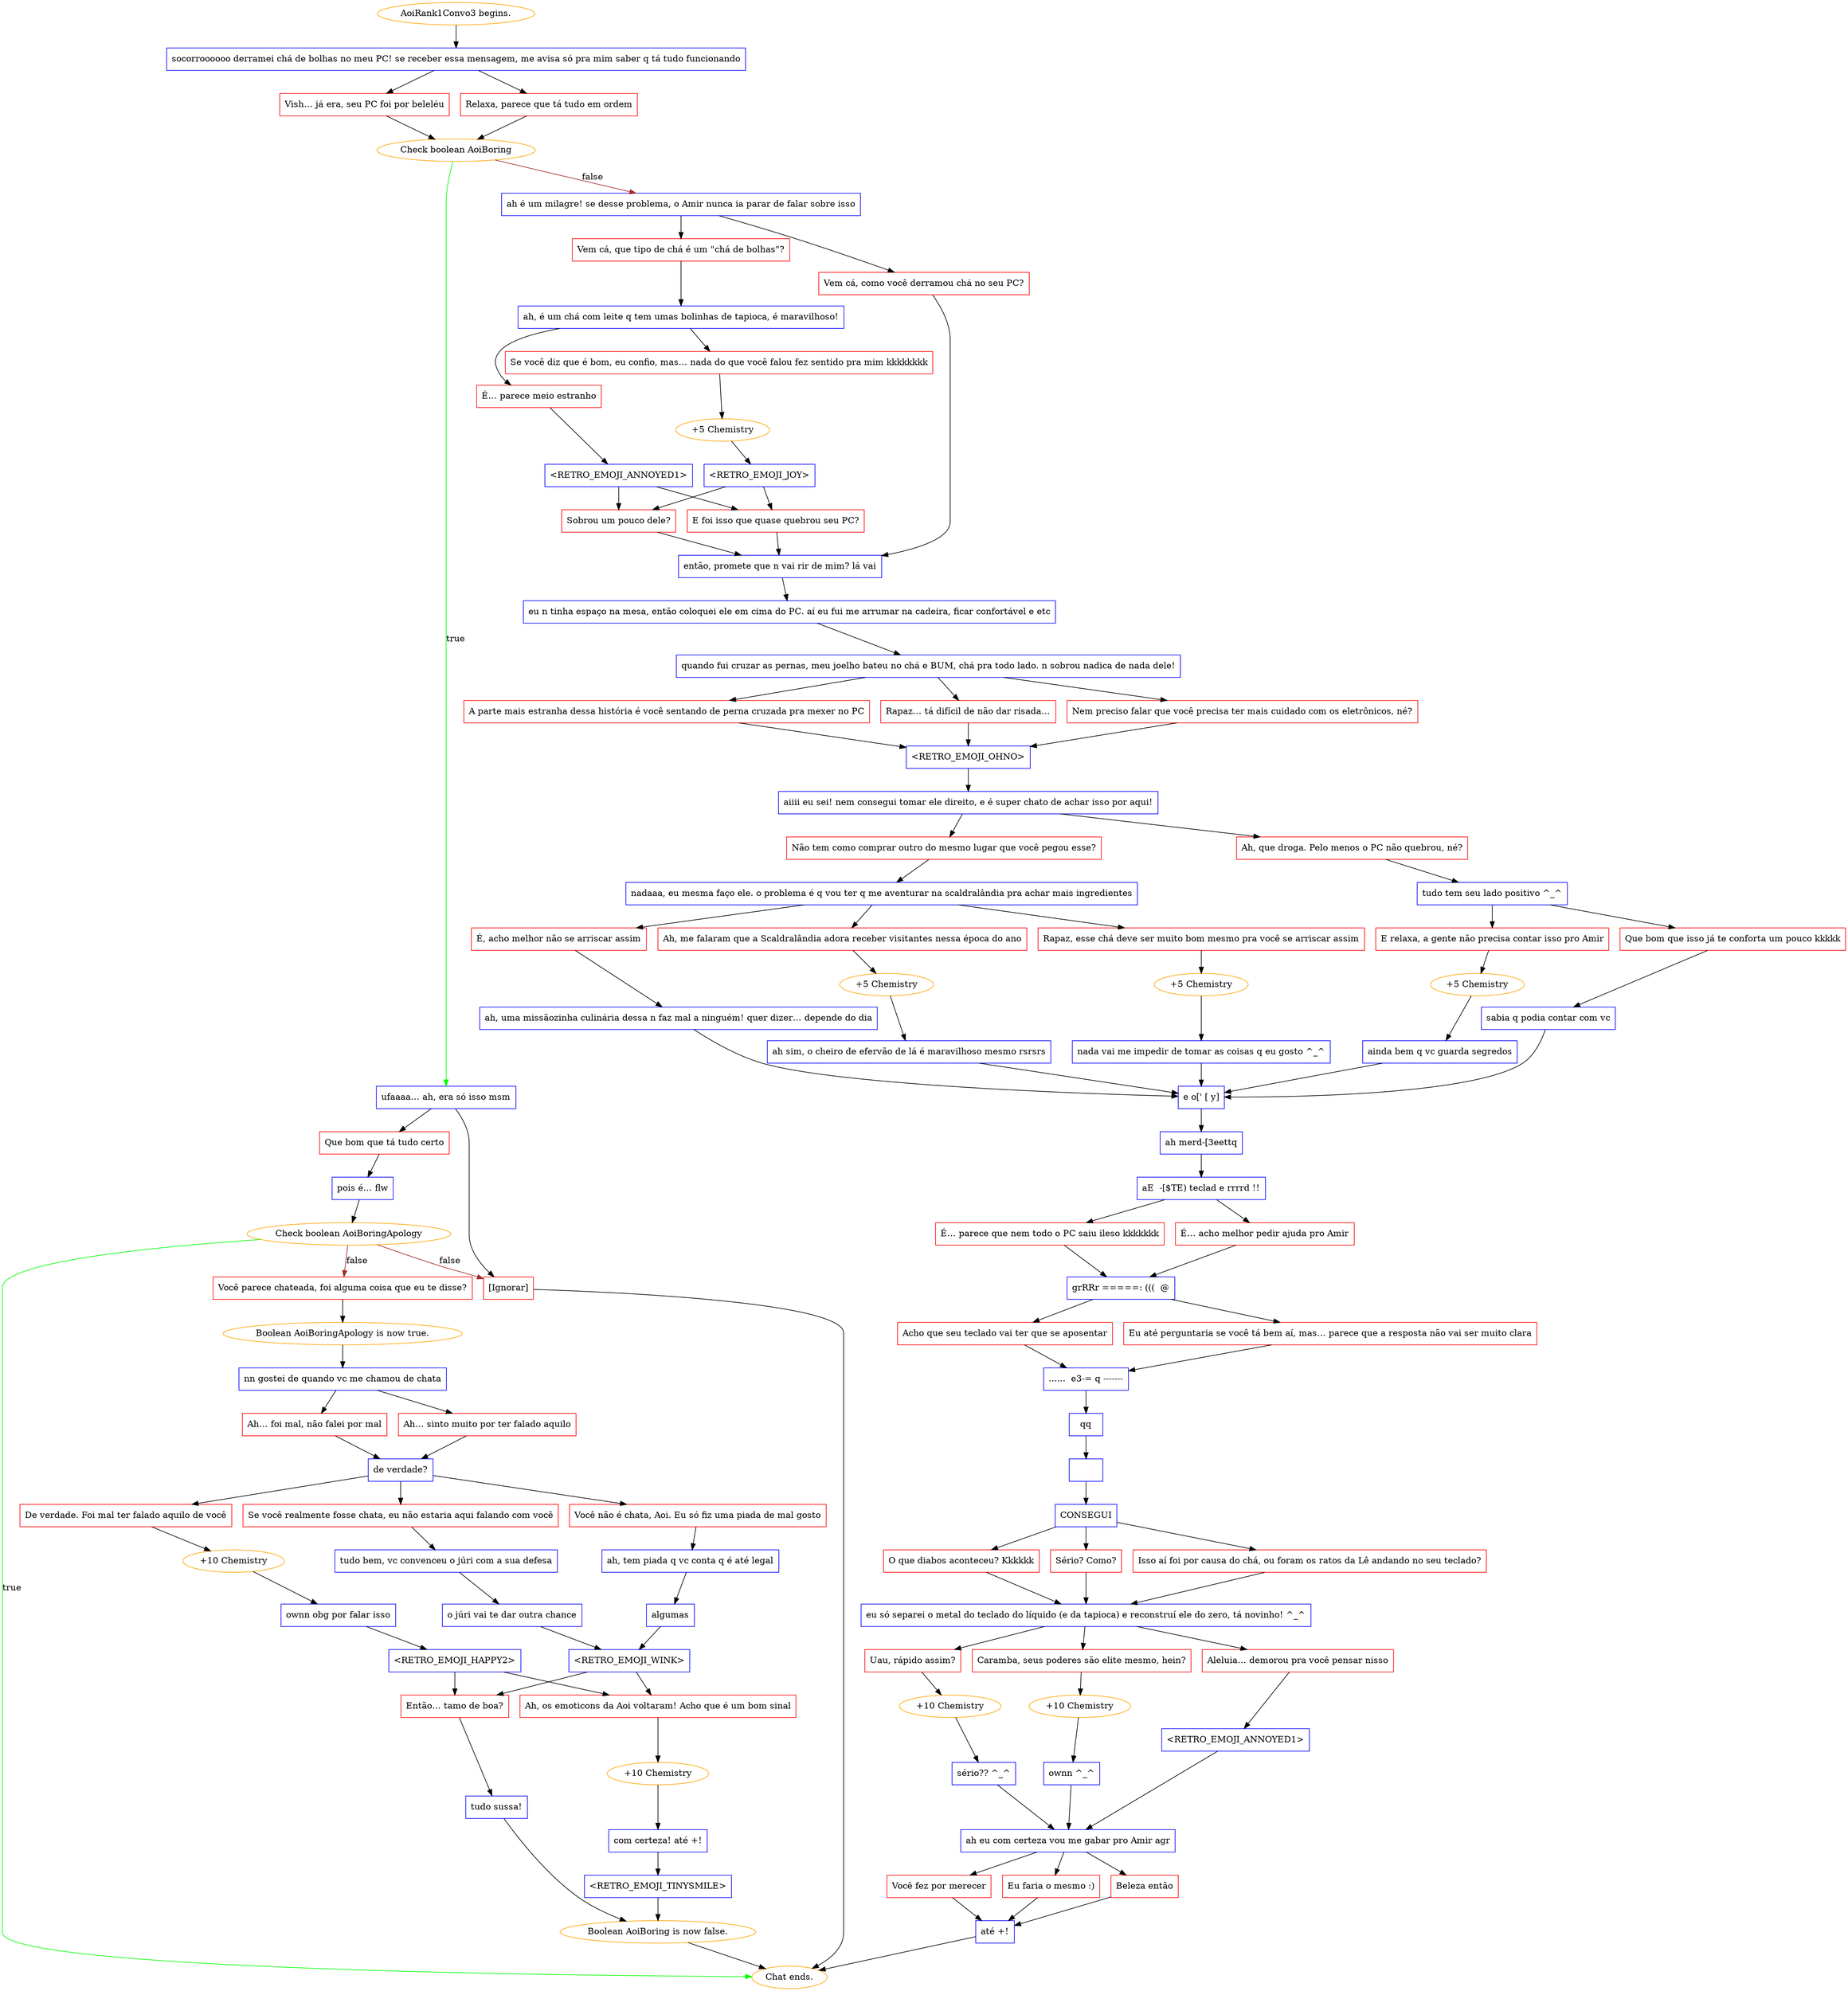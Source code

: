 digraph {
	"AoiRank1Convo3 begins." [color=orange];
		"AoiRank1Convo3 begins." -> j2952690888;
	j2952690888 [label="socorroooooo derramei chá de bolhas no meu PC! se receber essa mensagem, me avisa só pra mim saber q tá tudo funcionando",shape=box,color=blue];
		j2952690888 -> j2786786131;
		j2952690888 -> j1640411707;
	j2786786131 [label="Vish… já era, seu PC foi por beleléu",shape=box,color=red];
		j2786786131 -> j466818087;
	j1640411707 [label="Relaxa, parece que tá tudo em ordem",shape=box,color=red];
		j1640411707 -> j466818087;
	j466818087 [label="Check boolean AoiBoring",color=orange];
		j466818087 -> j3249640632 [label=true,color=green];
		j466818087 -> j2000076035 [label=false,color=brown];
	j3249640632 [label="ufaaaa… ah, era só isso msm",shape=box,color=blue];
		j3249640632 -> j2187876506;
		j3249640632 -> j1678137900;
	j2000076035 [label="ah é um milagre! se desse problema, o Amir nunca ia parar de falar sobre isso",shape=box,color=blue];
		j2000076035 -> j3934288892;
		j2000076035 -> j1840449495;
	j2187876506 [label="Que bom que tá tudo certo",shape=box,color=red];
		j2187876506 -> j392629730;
	j1678137900 [label="[Ignorar]",shape=box,color=red];
		j1678137900 -> "Chat ends.";
	j3934288892 [label="Vem cá, que tipo de chá é um \"chá de bolhas\"?",shape=box,color=red];
		j3934288892 -> j3355159155;
	j1840449495 [label="Vem cá, como você derramou chá no seu PC?",shape=box,color=red];
		j1840449495 -> j792555461;
	j392629730 [label="pois é… flw",shape=box,color=blue];
		j392629730 -> j507259823;
	"Chat ends." [color=orange];
	j3355159155 [label="ah, é um chá com leite q tem umas bolinhas de tapioca, é maravilhoso!",shape=box,color=blue];
		j3355159155 -> j3907007738;
		j3355159155 -> j3038468324;
	j792555461 [label="então, promete que n vai rir de mim? lá vai",shape=box,color=blue];
		j792555461 -> j1949595600;
	j507259823 [label="Check boolean AoiBoringApology",color=orange];
		j507259823 -> "Chat ends." [label=true,color=green];
		j507259823 -> j3127716553 [label=false,color=brown];
		j507259823 -> j1678137900 [label=false,color=brown];
	j3907007738 [label="Se você diz que é bom, eu confio, mas… nada do que você falou fez sentido pra mim kkkkkkkk",shape=box,color=red];
		j3907007738 -> j4263710504;
	j3038468324 [label="É… parece meio estranho",shape=box,color=red];
		j3038468324 -> j1262956394;
	j1949595600 [label="eu n tinha espaço na mesa, então coloquei ele em cima do PC. aí eu fui me arrumar na cadeira, ficar confortável e etc",shape=box,color=blue];
		j1949595600 -> j1469664584;
	j3127716553 [label="Você parece chateada, foi alguma coisa que eu te disse?",shape=box,color=red];
		j3127716553 -> j1118085738;
	j4263710504 [label="+5 Chemistry",color=orange];
		j4263710504 -> j697122288;
	j1262956394 [label="<RETRO_EMOJI_ANNOYED1>",shape=box,color=blue];
		j1262956394 -> j1604441373;
		j1262956394 -> j2159190551;
	j1469664584 [label="quando fui cruzar as pernas, meu joelho bateu no chá e BUM, chá pra todo lado. n sobrou nadica de nada dele!",shape=box,color=blue];
		j1469664584 -> j2489833692;
		j1469664584 -> j3692861968;
		j1469664584 -> j660099421;
	j1118085738 [label="Boolean AoiBoringApology is now true.",color=orange];
		j1118085738 -> j2264635856;
	j697122288 [label="<RETRO_EMOJI_JOY>",shape=box,color=blue];
		j697122288 -> j1604441373;
		j697122288 -> j2159190551;
	j1604441373 [label="Sobrou um pouco dele?",shape=box,color=red];
		j1604441373 -> j792555461;
	j2159190551 [label="E foi isso que quase quebrou seu PC?",shape=box,color=red];
		j2159190551 -> j792555461;
	j2489833692 [label="A parte mais estranha dessa história é você sentando de perna cruzada pra mexer no PC",shape=box,color=red];
		j2489833692 -> j3406107722;
	j3692861968 [label="Rapaz… tá difícil de não dar risada…",shape=box,color=red];
		j3692861968 -> j3406107722;
	j660099421 [label="Nem preciso falar que você precisa ter mais cuidado com os eletrônicos, né?",shape=box,color=red];
		j660099421 -> j3406107722;
	j2264635856 [label="nn gostei de quando vc me chamou de chata",shape=box,color=blue];
		j2264635856 -> j2743352965;
		j2264635856 -> j345105693;
	j3406107722 [label="<RETRO_EMOJI_OHNO>",shape=box,color=blue];
		j3406107722 -> j949489337;
	j2743352965 [label="Ah… foi mal, não falei por mal",shape=box,color=red];
		j2743352965 -> j78930638;
	j345105693 [label="Ah… sinto muito por ter falado aquilo",shape=box,color=red];
		j345105693 -> j78930638;
	j949489337 [label="aiiii eu sei! nem consegui tomar ele direito, e é super chato de achar isso por aqui!",shape=box,color=blue];
		j949489337 -> j3734025300;
		j949489337 -> j951846812;
	j78930638 [label="de verdade?",shape=box,color=blue];
		j78930638 -> j2139483519;
		j78930638 -> j593576652;
		j78930638 -> j315866205;
	j3734025300 [label="Não tem como comprar outro do mesmo lugar que você pegou esse?",shape=box,color=red];
		j3734025300 -> j3606566727;
	j951846812 [label="Ah, que droga. Pelo menos o PC não quebrou, né?",shape=box,color=red];
		j951846812 -> j2520150837;
	j2139483519 [label="De verdade. Foi mal ter falado aquilo de você",shape=box,color=red];
		j2139483519 -> j1784091362;
	j593576652 [label="Você não é chata, Aoi. Eu só fiz uma piada de mal gosto",shape=box,color=red];
		j593576652 -> j3466860375;
	j315866205 [label="Se você realmente fosse chata, eu não estaria aqui falando com você",shape=box,color=red];
		j315866205 -> j587019468;
	j3606566727 [label="nadaaa, eu mesma faço ele. o problema é q vou ter q me aventurar na scaldralândia pra achar mais ingredientes",shape=box,color=blue];
		j3606566727 -> j2587680852;
		j3606566727 -> j2167238083;
		j3606566727 -> j622258884;
	j2520150837 [label="tudo tem seu lado positivo ^_^",shape=box,color=blue];
		j2520150837 -> j1765985449;
		j2520150837 -> j2486127096;
	j1784091362 [label="+10 Chemistry",color=orange];
		j1784091362 -> j1284476102;
	j3466860375 [label="ah, tem piada q vc conta q é até legal",shape=box,color=blue];
		j3466860375 -> j3454700686;
	j587019468 [label="tudo bem, vc convenceu o júri com a sua defesa",shape=box,color=blue];
		j587019468 -> j3483783509;
	j2587680852 [label="É, acho melhor não se arriscar assim",shape=box,color=red];
		j2587680852 -> j2182128915;
	j2167238083 [label="Ah, me falaram que a Scaldralândia adora receber visitantes nessa época do ano",shape=box,color=red];
		j2167238083 -> j2156617365;
	j622258884 [label="Rapaz, esse chá deve ser muito bom mesmo pra você se arriscar assim",shape=box,color=red];
		j622258884 -> j1288788756;
	j1765985449 [label="E relaxa, a gente não precisa contar isso pro Amir",shape=box,color=red];
		j1765985449 -> j2257545308;
	j2486127096 [label="Que bom que isso já te conforta um pouco kkkkk",shape=box,color=red];
		j2486127096 -> j3442488988;
	j1284476102 [label="ownn obg por falar isso",shape=box,color=blue];
		j1284476102 -> j1744079936;
	j3454700686 [label="algumas",shape=box,color=blue];
		j3454700686 -> j3799560398;
	j3483783509 [label="o júri vai te dar outra chance",shape=box,color=blue];
		j3483783509 -> j3799560398;
	j2182128915 [label="ah, uma missãozinha culinária dessa n faz mal a ninguém! quer dizer… depende do dia",shape=box,color=blue];
		j2182128915 -> j2367462714;
	j2156617365 [label="+5 Chemistry",color=orange];
		j2156617365 -> j356309524;
	j1288788756 [label="+5 Chemistry",color=orange];
		j1288788756 -> j2282533800;
	j2257545308 [label="+5 Chemistry",color=orange];
		j2257545308 -> j1445631815;
	j3442488988 [label="sabia q podia contar com vc",shape=box,color=blue];
		j3442488988 -> j2367462714;
	j1744079936 [label="<RETRO_EMOJI_HAPPY2>",shape=box,color=blue];
		j1744079936 -> j145249622;
		j1744079936 -> j809434805;
	j3799560398 [label="<RETRO_EMOJI_WINK>",shape=box,color=blue];
		j3799560398 -> j145249622;
		j3799560398 -> j809434805;
	j2367462714 [label="e o[' [ y]",shape=box,color=blue];
		j2367462714 -> j4217598393;
	j356309524 [label="ah sim, o cheiro de efervão de lá é maravilhoso mesmo rsrsrs",shape=box,color=blue];
		j356309524 -> j2367462714;
	j2282533800 [label="nada vai me impedir de tomar as coisas q eu gosto ^_^",shape=box,color=blue];
		j2282533800 -> j2367462714;
	j1445631815 [label="ainda bem q vc guarda segredos",shape=box,color=blue];
		j1445631815 -> j2367462714;
	j145249622 [label="Então… tamo de boa?",shape=box,color=red];
		j145249622 -> j2380573165;
	j809434805 [label="Ah, os emoticons da Aoi voltaram! Acho que é um bom sinal",shape=box,color=red];
		j809434805 -> j3827913595;
	j4217598393 [label="ah merd-[3eettq",shape=box,color=blue];
		j4217598393 -> j3425038748;
	j2380573165 [label="tudo sussa!",shape=box,color=blue];
		j2380573165 -> j2581611291;
	j3827913595 [label="+10 Chemistry",color=orange];
		j3827913595 -> j1877751008;
	j3425038748 [label="aE  -[$TE) teclad e rrrrd !!",shape=box,color=blue];
		j3425038748 -> j465165175;
		j3425038748 -> j135179918;
	j2581611291 [label="Boolean AoiBoring is now false.",color=orange];
		j2581611291 -> "Chat ends.";
	j1877751008 [label="com certeza! até +!",shape=box,color=blue];
		j1877751008 -> j153386734;
	j465165175 [label="É… parece que nem todo o PC saiu ileso kkkkkkk",shape=box,color=red];
		j465165175 -> j361742319;
	j135179918 [label="É… acho melhor pedir ajuda pro Amir",shape=box,color=red];
		j135179918 -> j361742319;
	j153386734 [label="<RETRO_EMOJI_TINYSMILE>",shape=box,color=blue];
		j153386734 -> j2581611291;
	j361742319 [label="grRRr =====: (((  @",shape=box,color=blue];
		j361742319 -> j2336496170;
		j361742319 -> j3581593981;
	j2336496170 [label="Acho que seu teclado vai ter que se aposentar",shape=box,color=red];
		j2336496170 -> j657766565;
	j3581593981 [label="Eu até perguntaria se você tá bem aí, mas… parece que a resposta não vai ser muito clara",shape=box,color=red];
		j3581593981 -> j657766565;
	j657766565 [label="......  e3-= q -------",shape=box,color=blue];
		j657766565 -> j2022859138;
	j2022859138 [label="qq",shape=box,color=blue];
		j2022859138 -> j286760120;
	j286760120 [label=" ",shape=box,color=blue];
		j286760120 -> j3868408648;
	j3868408648 [label="CONSEGUI",shape=box,color=blue];
		j3868408648 -> j3912181694;
		j3868408648 -> j3380309995;
		j3868408648 -> j1717271066;
	j3912181694 [label="O que diabos aconteceu? Kkkkkk",shape=box,color=red];
		j3912181694 -> j609293838;
	j3380309995 [label="Sério? Como?",shape=box,color=red];
		j3380309995 -> j609293838;
	j1717271066 [label="Isso aí foi por causa do chá, ou foram os ratos da Lê andando no seu teclado?",shape=box,color=red];
		j1717271066 -> j609293838;
	j609293838 [label="eu só separei o metal do teclado do líquido (e da tapioca) e reconstruí ele do zero, tá novinho! ^_^",shape=box,color=blue];
		j609293838 -> j2507973600;
		j609293838 -> j3638298986;
		j609293838 -> j2373159734;
	j2507973600 [label="Uau, rápido assim?",shape=box,color=red];
		j2507973600 -> j1757966446;
	j3638298986 [label="Caramba, seus poderes são elite mesmo, hein?",shape=box,color=red];
		j3638298986 -> j1818074454;
	j2373159734 [label="Aleluia… demorou pra você pensar nisso",shape=box,color=red];
		j2373159734 -> j4173244941;
	j1757966446 [label="+10 Chemistry",color=orange];
		j1757966446 -> j1766969269;
	j1818074454 [label="+10 Chemistry",color=orange];
		j1818074454 -> j2390333775;
	j4173244941 [label="<RETRO_EMOJI_ANNOYED1>",shape=box,color=blue];
		j4173244941 -> j2394051387;
	j1766969269 [label="sério?? ^_^",shape=box,color=blue];
		j1766969269 -> j2394051387;
	j2390333775 [label="ownn ^_^",shape=box,color=blue];
		j2390333775 -> j2394051387;
	j2394051387 [label="ah eu com certeza vou me gabar pro Amir agr",shape=box,color=blue];
		j2394051387 -> j2361983770;
		j2394051387 -> j3834327928;
		j2394051387 -> j3485086248;
	j2361983770 [label="Você fez por merecer",shape=box,color=red];
		j2361983770 -> j3171013768;
	j3834327928 [label="Eu faria o mesmo :)",shape=box,color=red];
		j3834327928 -> j3171013768;
	j3485086248 [label="Beleza então",shape=box,color=red];
		j3485086248 -> j3171013768;
	j3171013768 [label="até +!",shape=box,color=blue];
		j3171013768 -> "Chat ends.";
}